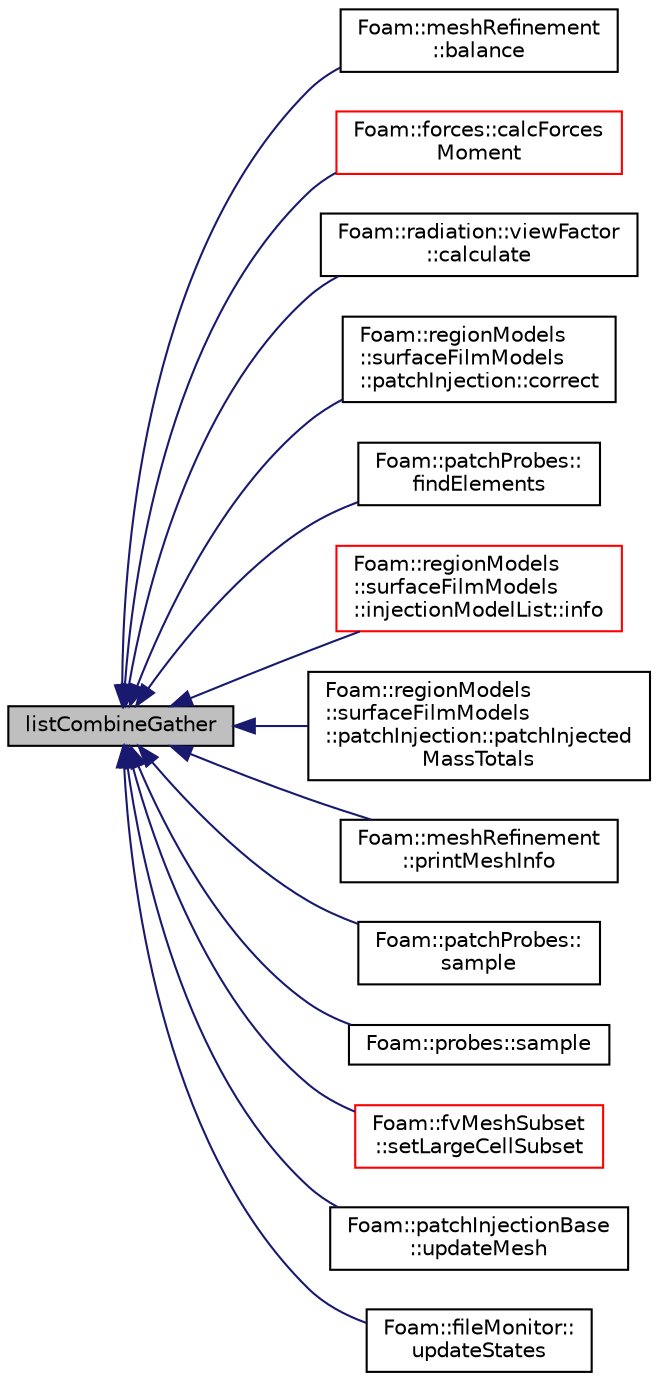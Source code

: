 digraph "listCombineGather"
{
  bgcolor="transparent";
  edge [fontname="Helvetica",fontsize="10",labelfontname="Helvetica",labelfontsize="10"];
  node [fontname="Helvetica",fontsize="10",shape=record];
  rankdir="LR";
  Node1 [label="listCombineGather",height=0.2,width=0.4,color="black", fillcolor="grey75", style="filled", fontcolor="black"];
  Node1 -> Node2 [dir="back",color="midnightblue",fontsize="10",style="solid",fontname="Helvetica"];
  Node2 [label="Foam::meshRefinement\l::balance",height=0.2,width=0.4,color="black",URL="$a01460.html#a64feb4b7a4116efb2111d5adf88b50a3",tooltip="Redecompose according to cell count. "];
  Node1 -> Node3 [dir="back",color="midnightblue",fontsize="10",style="solid",fontname="Helvetica"];
  Node3 [label="Foam::forces::calcForces\lMoment",height=0.2,width=0.4,color="red",URL="$a00847.html#a71e93fd80e1ccacbf30c602b4ea11abc",tooltip="Calculate the forces and moments. "];
  Node1 -> Node4 [dir="back",color="midnightblue",fontsize="10",style="solid",fontname="Helvetica"];
  Node4 [label="Foam::radiation::viewFactor\l::calculate",height=0.2,width=0.4,color="black",URL="$a02788.html#afe1d8348c24e6589bc7c0b3f689316a7",tooltip="Solve system of equation(s) "];
  Node1 -> Node5 [dir="back",color="midnightblue",fontsize="10",style="solid",fontname="Helvetica"];
  Node5 [label="Foam::regionModels\l::surfaceFilmModels\l::patchInjection::correct",height=0.2,width=0.4,color="black",URL="$a01791.html#a8c67db65404877aac3731246ffb15754",tooltip="Correct. "];
  Node1 -> Node6 [dir="back",color="midnightblue",fontsize="10",style="solid",fontname="Helvetica"];
  Node6 [label="Foam::patchProbes::\lfindElements",height=0.2,width=0.4,color="black",URL="$a01800.html#a852f621399b6ee1f3467e69a1d5fe8b4",tooltip="Find elements containing patchProbes. "];
  Node1 -> Node7 [dir="back",color="midnightblue",fontsize="10",style="solid",fontname="Helvetica"];
  Node7 [label="Foam::regionModels\l::surfaceFilmModels\l::injectionModelList::info",height=0.2,width=0.4,color="red",URL="$a01094.html#a535c2aef67becff77ed292ab0eceb44c",tooltip="Provide some info. "];
  Node1 -> Node8 [dir="back",color="midnightblue",fontsize="10",style="solid",fontname="Helvetica"];
  Node8 [label="Foam::regionModels\l::surfaceFilmModels\l::patchInjection::patchInjected\lMassTotals",height=0.2,width=0.4,color="black",URL="$a01791.html#ab427ea6edd5841379ea91a45907e8858",tooltip="Accumulate the total mass injected for the patches into the. "];
  Node1 -> Node9 [dir="back",color="midnightblue",fontsize="10",style="solid",fontname="Helvetica"];
  Node9 [label="Foam::meshRefinement\l::printMeshInfo",height=0.2,width=0.4,color="black",URL="$a01460.html#a518397ff0812ee208b5ccc9e4fa51f42",tooltip="Print some mesh stats. "];
  Node1 -> Node10 [dir="back",color="midnightblue",fontsize="10",style="solid",fontname="Helvetica"];
  Node10 [label="Foam::patchProbes::\lsample",height=0.2,width=0.4,color="black",URL="$a01800.html#aa9cfcb0c05cd2a39f506c5950a320172"];
  Node1 -> Node11 [dir="back",color="midnightblue",fontsize="10",style="solid",fontname="Helvetica"];
  Node11 [label="Foam::probes::sample",height=0.2,width=0.4,color="black",URL="$a01963.html#aa9cfcb0c05cd2a39f506c5950a320172"];
  Node1 -> Node12 [dir="back",color="midnightblue",fontsize="10",style="solid",fontname="Helvetica"];
  Node12 [label="Foam::fvMeshSubset\l::setLargeCellSubset",height=0.2,width=0.4,color="red",URL="$a00873.html#aa5aecd31ebb23c10811eb60949808165",tooltip="Set the subset from all cells with region == currentRegion. "];
  Node1 -> Node13 [dir="back",color="midnightblue",fontsize="10",style="solid",fontname="Helvetica"];
  Node13 [label="Foam::patchInjectionBase\l::updateMesh",height=0.2,width=0.4,color="black",URL="$a01792.html#a6d43ae10cf9dba5b6063e706ab5534e3",tooltip="Update patch geometry and derived info for injection locations. "];
  Node1 -> Node14 [dir="back",color="midnightblue",fontsize="10",style="solid",fontname="Helvetica"];
  Node14 [label="Foam::fileMonitor::\lupdateStates",height=0.2,width=0.4,color="black",URL="$a00772.html#a7c5c7dcfc971f9b2f4c5892f3984c26e",tooltip="Check state of all files. Updates state_. "];
}
